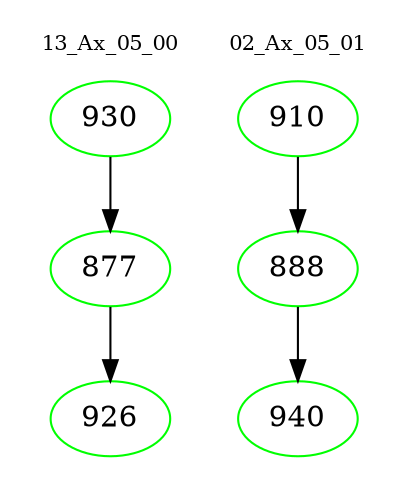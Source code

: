 digraph{
subgraph cluster_0 {
color = white
label = "13_Ax_05_00";
fontsize=10;
T0_930 [label="930", color="green"]
T0_930 -> T0_877 [color="black"]
T0_877 [label="877", color="green"]
T0_877 -> T0_926 [color="black"]
T0_926 [label="926", color="green"]
}
subgraph cluster_1 {
color = white
label = "02_Ax_05_01";
fontsize=10;
T1_910 [label="910", color="green"]
T1_910 -> T1_888 [color="black"]
T1_888 [label="888", color="green"]
T1_888 -> T1_940 [color="black"]
T1_940 [label="940", color="green"]
}
}

